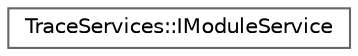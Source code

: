 digraph "Graphical Class Hierarchy"
{
 // INTERACTIVE_SVG=YES
 // LATEX_PDF_SIZE
  bgcolor="transparent";
  edge [fontname=Helvetica,fontsize=10,labelfontname=Helvetica,labelfontsize=10];
  node [fontname=Helvetica,fontsize=10,shape=box,height=0.2,width=0.4];
  rankdir="LR";
  Node0 [id="Node000000",label="TraceServices::IModuleService",height=0.2,width=0.4,color="grey40", fillcolor="white", style="filled",URL="$db/dc8/classTraceServices_1_1IModuleService.html",tooltip=" "];
}
